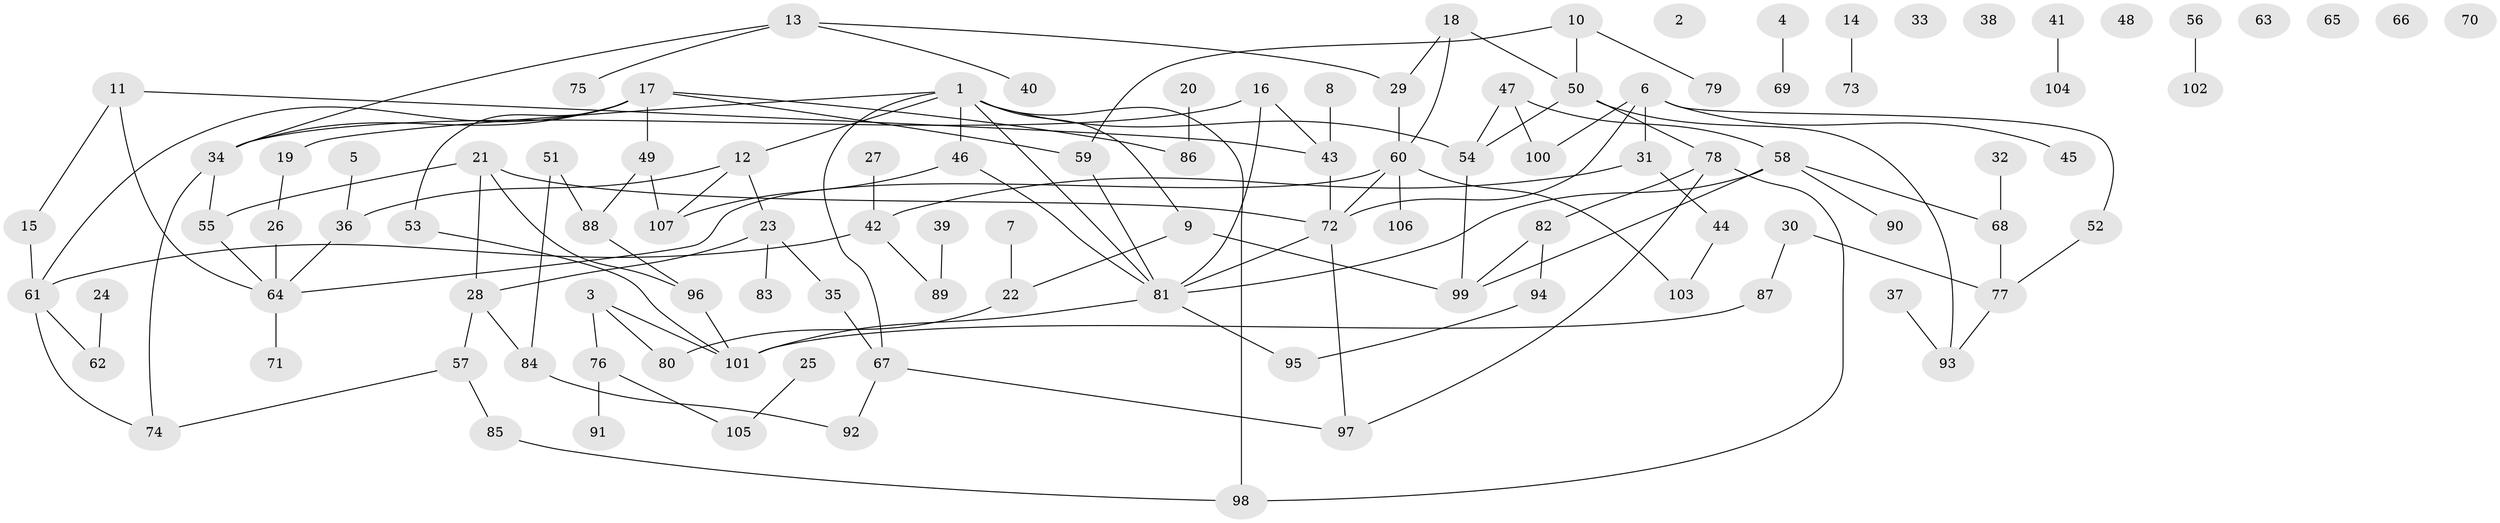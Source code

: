 // coarse degree distribution, {15: 0.023809523809523808, 2: 0.16666666666666666, 5: 0.07142857142857142, 3: 0.40476190476190477, 6: 0.047619047619047616, 9: 0.023809523809523808, 1: 0.16666666666666666, 11: 0.023809523809523808, 4: 0.07142857142857142}
// Generated by graph-tools (version 1.1) at 2025/47/03/04/25 22:47:57]
// undirected, 107 vertices, 134 edges
graph export_dot {
  node [color=gray90,style=filled];
  1;
  2;
  3;
  4;
  5;
  6;
  7;
  8;
  9;
  10;
  11;
  12;
  13;
  14;
  15;
  16;
  17;
  18;
  19;
  20;
  21;
  22;
  23;
  24;
  25;
  26;
  27;
  28;
  29;
  30;
  31;
  32;
  33;
  34;
  35;
  36;
  37;
  38;
  39;
  40;
  41;
  42;
  43;
  44;
  45;
  46;
  47;
  48;
  49;
  50;
  51;
  52;
  53;
  54;
  55;
  56;
  57;
  58;
  59;
  60;
  61;
  62;
  63;
  64;
  65;
  66;
  67;
  68;
  69;
  70;
  71;
  72;
  73;
  74;
  75;
  76;
  77;
  78;
  79;
  80;
  81;
  82;
  83;
  84;
  85;
  86;
  87;
  88;
  89;
  90;
  91;
  92;
  93;
  94;
  95;
  96;
  97;
  98;
  99;
  100;
  101;
  102;
  103;
  104;
  105;
  106;
  107;
  1 -- 9;
  1 -- 12;
  1 -- 19;
  1 -- 46;
  1 -- 54;
  1 -- 67;
  1 -- 81;
  1 -- 98;
  3 -- 76;
  3 -- 80;
  3 -- 101;
  4 -- 69;
  5 -- 36;
  6 -- 31;
  6 -- 45;
  6 -- 52;
  6 -- 72;
  6 -- 100;
  7 -- 22;
  8 -- 43;
  9 -- 22;
  9 -- 99;
  10 -- 50;
  10 -- 59;
  10 -- 79;
  11 -- 15;
  11 -- 43;
  11 -- 64;
  12 -- 23;
  12 -- 36;
  12 -- 107;
  13 -- 29;
  13 -- 34;
  13 -- 40;
  13 -- 75;
  14 -- 73;
  15 -- 61;
  16 -- 34;
  16 -- 43;
  16 -- 81;
  17 -- 34;
  17 -- 49;
  17 -- 53;
  17 -- 59;
  17 -- 61;
  17 -- 86;
  18 -- 29;
  18 -- 50;
  18 -- 60;
  19 -- 26;
  20 -- 86;
  21 -- 28;
  21 -- 55;
  21 -- 72;
  21 -- 96;
  22 -- 80;
  23 -- 28;
  23 -- 35;
  23 -- 83;
  24 -- 62;
  25 -- 105;
  26 -- 64;
  27 -- 42;
  28 -- 57;
  28 -- 84;
  29 -- 60;
  30 -- 77;
  30 -- 87;
  31 -- 42;
  31 -- 44;
  32 -- 68;
  34 -- 55;
  34 -- 74;
  35 -- 67;
  36 -- 64;
  37 -- 93;
  39 -- 89;
  41 -- 104;
  42 -- 61;
  42 -- 89;
  43 -- 72;
  44 -- 103;
  46 -- 81;
  46 -- 107;
  47 -- 54;
  47 -- 58;
  47 -- 100;
  49 -- 88;
  49 -- 107;
  50 -- 54;
  50 -- 78;
  50 -- 93;
  51 -- 84;
  51 -- 88;
  52 -- 77;
  53 -- 101;
  54 -- 99;
  55 -- 64;
  56 -- 102;
  57 -- 74;
  57 -- 85;
  58 -- 68;
  58 -- 81;
  58 -- 90;
  58 -- 99;
  59 -- 81;
  60 -- 64;
  60 -- 72;
  60 -- 103;
  60 -- 106;
  61 -- 62;
  61 -- 74;
  64 -- 71;
  67 -- 92;
  67 -- 97;
  68 -- 77;
  72 -- 81;
  72 -- 97;
  76 -- 91;
  76 -- 105;
  77 -- 93;
  78 -- 82;
  78 -- 97;
  78 -- 98;
  81 -- 95;
  81 -- 101;
  82 -- 94;
  82 -- 99;
  84 -- 92;
  85 -- 98;
  87 -- 101;
  88 -- 96;
  94 -- 95;
  96 -- 101;
}
